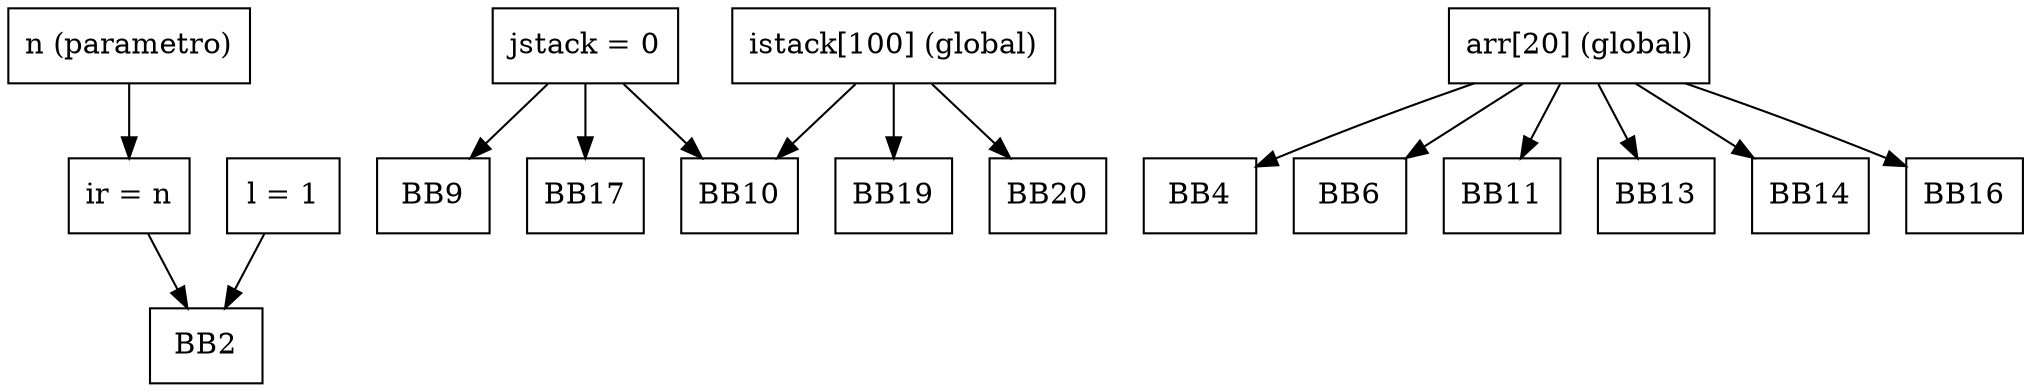 digraph DFG {
  node [shape=box];
  // Definicoes e usos de variaveis
  n [label="n (parametro)"];
  ir [label="ir = n"];
  l [label="l = 1"];
  jstack [label="jstack = 0"];
  arr [label="arr[20] (global)"];
  istack [label="istack[100] (global)"];

  // Dependencias de dados
  n -> ir;
  ir -> BB2;
  l -> BB2;
  arr -> BB4;
  arr -> BB6;
  arr -> BB11;
  arr -> BB13;
  arr -> BB14;
  arr -> BB16;
  jstack -> BB9;
  jstack -> BB10;
  jstack -> BB17;
  istack -> BB10;
  istack -> BB19;
  istack -> BB20;
}